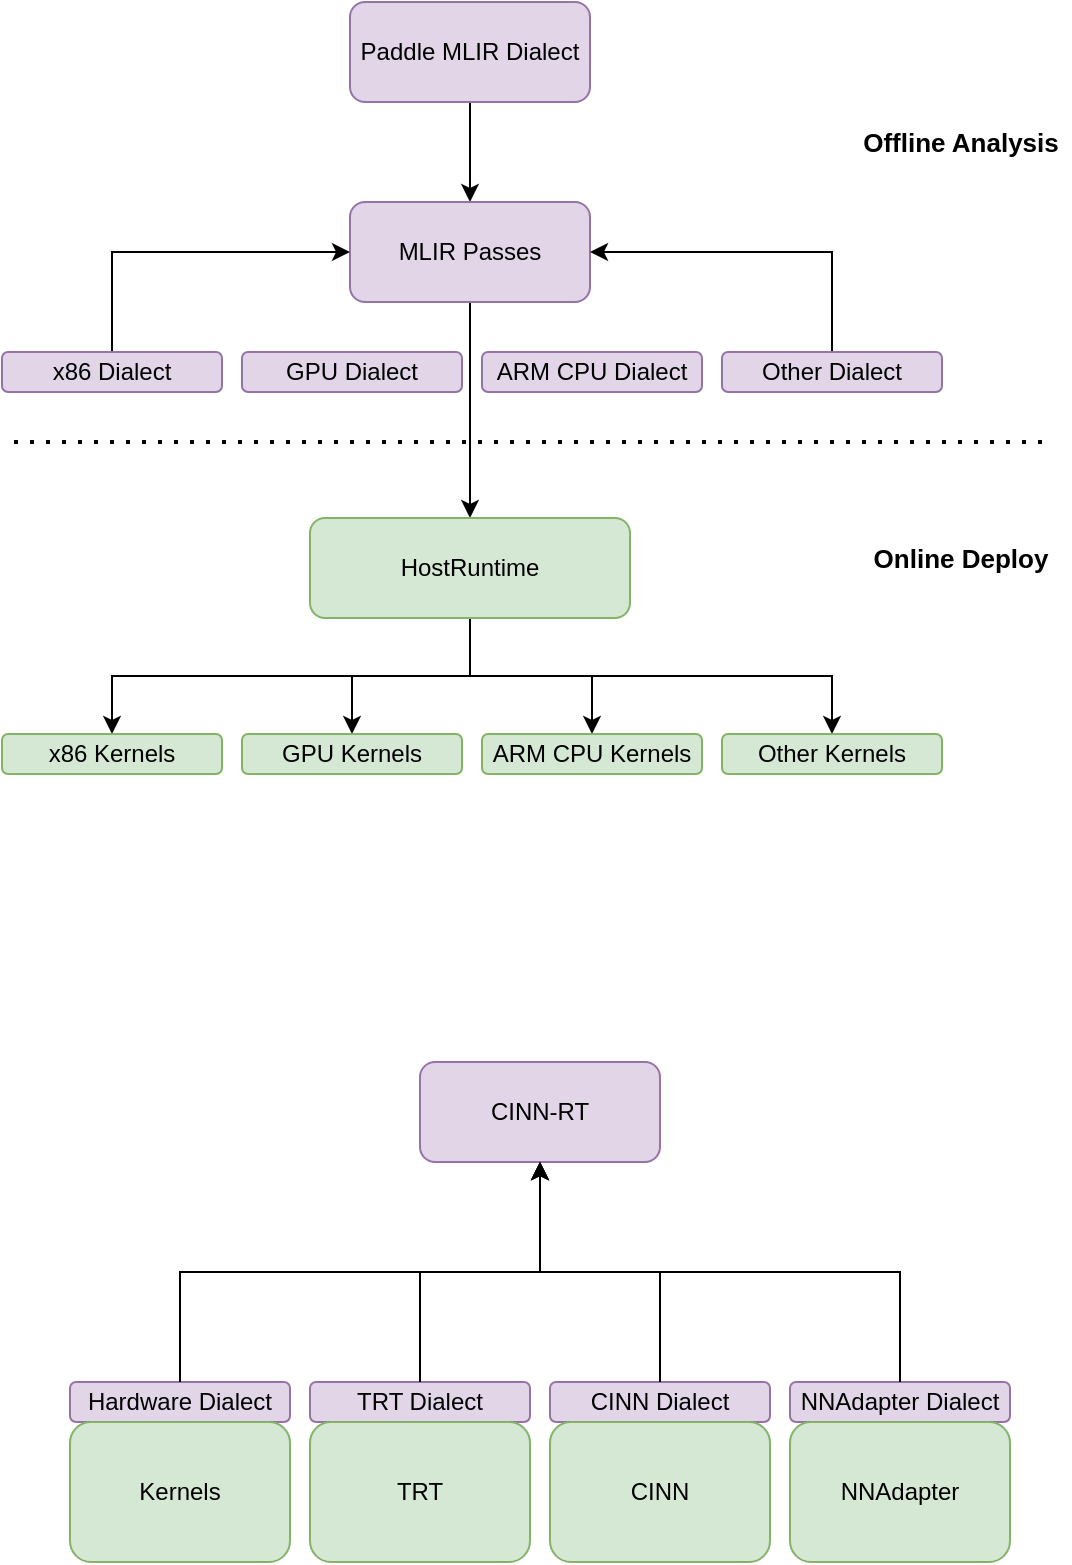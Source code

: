 <mxfile version="15.5.7" type="github">
  <diagram id="OK6-vwCXTCh-dlWnl3EN" name="Page-1">
    <mxGraphModel dx="1298" dy="841" grid="1" gridSize="10" guides="1" tooltips="1" connect="1" arrows="1" fold="1" page="1" pageScale="1" pageWidth="850" pageHeight="1100" math="0" shadow="0">
      <root>
        <mxCell id="0" />
        <mxCell id="1" parent="0" />
        <mxCell id="GctJTzEbkkCPuwblg5-j-24" style="edgeStyle=orthogonalEdgeStyle;rounded=0;orthogonalLoop=1;jettySize=auto;html=1;exitX=0.5;exitY=1;exitDx=0;exitDy=0;entryX=0.5;entryY=0;entryDx=0;entryDy=0;" edge="1" parent="1" source="GctJTzEbkkCPuwblg5-j-1" target="GctJTzEbkkCPuwblg5-j-2">
          <mxGeometry relative="1" as="geometry" />
        </mxCell>
        <mxCell id="GctJTzEbkkCPuwblg5-j-1" value="Paddle MLIR Dialect" style="rounded=1;whiteSpace=wrap;html=1;fillColor=#e1d5e7;strokeColor=#9673a6;" vertex="1" parent="1">
          <mxGeometry x="330" y="110" width="120" height="50" as="geometry" />
        </mxCell>
        <mxCell id="GctJTzEbkkCPuwblg5-j-25" style="edgeStyle=orthogonalEdgeStyle;rounded=0;orthogonalLoop=1;jettySize=auto;html=1;exitX=0.5;exitY=1;exitDx=0;exitDy=0;entryX=0.5;entryY=0;entryDx=0;entryDy=0;" edge="1" parent="1" source="GctJTzEbkkCPuwblg5-j-2" target="GctJTzEbkkCPuwblg5-j-3">
          <mxGeometry relative="1" as="geometry" />
        </mxCell>
        <mxCell id="GctJTzEbkkCPuwblg5-j-2" value="MLIR Passes" style="rounded=1;whiteSpace=wrap;html=1;fillColor=#e1d5e7;strokeColor=#9673a6;" vertex="1" parent="1">
          <mxGeometry x="330" y="210" width="120" height="50" as="geometry" />
        </mxCell>
        <mxCell id="GctJTzEbkkCPuwblg5-j-50" style="edgeStyle=orthogonalEdgeStyle;rounded=0;orthogonalLoop=1;jettySize=auto;html=1;exitX=0.5;exitY=1;exitDx=0;exitDy=0;entryX=0.5;entryY=0;entryDx=0;entryDy=0;fontSize=13;" edge="1" parent="1" source="GctJTzEbkkCPuwblg5-j-3" target="GctJTzEbkkCPuwblg5-j-5">
          <mxGeometry relative="1" as="geometry" />
        </mxCell>
        <mxCell id="GctJTzEbkkCPuwblg5-j-51" style="edgeStyle=orthogonalEdgeStyle;rounded=0;orthogonalLoop=1;jettySize=auto;html=1;exitX=0.5;exitY=1;exitDx=0;exitDy=0;entryX=0.5;entryY=0;entryDx=0;entryDy=0;fontSize=13;" edge="1" parent="1" source="GctJTzEbkkCPuwblg5-j-3" target="GctJTzEbkkCPuwblg5-j-20">
          <mxGeometry relative="1" as="geometry" />
        </mxCell>
        <mxCell id="GctJTzEbkkCPuwblg5-j-52" style="edgeStyle=orthogonalEdgeStyle;rounded=0;orthogonalLoop=1;jettySize=auto;html=1;exitX=0.5;exitY=1;exitDx=0;exitDy=0;entryX=0.5;entryY=0;entryDx=0;entryDy=0;fontSize=13;" edge="1" parent="1" source="GctJTzEbkkCPuwblg5-j-3" target="GctJTzEbkkCPuwblg5-j-7">
          <mxGeometry relative="1" as="geometry" />
        </mxCell>
        <mxCell id="GctJTzEbkkCPuwblg5-j-53" style="edgeStyle=orthogonalEdgeStyle;rounded=0;orthogonalLoop=1;jettySize=auto;html=1;exitX=0.5;exitY=1;exitDx=0;exitDy=0;entryX=0.5;entryY=0;entryDx=0;entryDy=0;fontSize=13;" edge="1" parent="1" source="GctJTzEbkkCPuwblg5-j-3" target="GctJTzEbkkCPuwblg5-j-12">
          <mxGeometry relative="1" as="geometry" />
        </mxCell>
        <mxCell id="GctJTzEbkkCPuwblg5-j-3" value="HostRuntime" style="rounded=1;whiteSpace=wrap;html=1;fillColor=#d5e8d4;strokeColor=#82b366;" vertex="1" parent="1">
          <mxGeometry x="310" y="368" width="160" height="50" as="geometry" />
        </mxCell>
        <mxCell id="GctJTzEbkkCPuwblg5-j-22" style="edgeStyle=orthogonalEdgeStyle;rounded=0;orthogonalLoop=1;jettySize=auto;html=1;exitX=0.5;exitY=0;exitDx=0;exitDy=0;entryX=0;entryY=0.5;entryDx=0;entryDy=0;" edge="1" parent="1" source="GctJTzEbkkCPuwblg5-j-4" target="GctJTzEbkkCPuwblg5-j-2">
          <mxGeometry relative="1" as="geometry" />
        </mxCell>
        <mxCell id="GctJTzEbkkCPuwblg5-j-23" style="edgeStyle=orthogonalEdgeStyle;rounded=0;orthogonalLoop=1;jettySize=auto;html=1;exitX=0.5;exitY=0;exitDx=0;exitDy=0;entryX=1;entryY=0.5;entryDx=0;entryDy=0;" edge="1" parent="1" source="GctJTzEbkkCPuwblg5-j-19" target="GctJTzEbkkCPuwblg5-j-2">
          <mxGeometry relative="1" as="geometry" />
        </mxCell>
        <mxCell id="GctJTzEbkkCPuwblg5-j-28" value="" style="endArrow=none;dashed=1;html=1;dashPattern=1 3;strokeWidth=2;rounded=0;" edge="1" parent="1">
          <mxGeometry width="50" height="50" relative="1" as="geometry">
            <mxPoint x="676" y="330" as="sourcePoint" />
            <mxPoint x="156" y="330" as="targetPoint" />
          </mxGeometry>
        </mxCell>
        <mxCell id="GctJTzEbkkCPuwblg5-j-29" value="&lt;b&gt;&lt;font style=&quot;font-size: 13px&quot;&gt;Offline Analysis&lt;/font&gt;&lt;/b&gt;" style="text;html=1;align=center;verticalAlign=middle;resizable=0;points=[];autosize=1;strokeColor=none;fillColor=none;" vertex="1" parent="1">
          <mxGeometry x="580" y="170" width="110" height="20" as="geometry" />
        </mxCell>
        <mxCell id="GctJTzEbkkCPuwblg5-j-30" value="&lt;font style=&quot;font-size: 13px&quot;&gt;&lt;b&gt;Online Deploy&lt;/b&gt;&lt;/font&gt;" style="text;html=1;align=center;verticalAlign=middle;resizable=0;points=[];autosize=1;strokeColor=none;fillColor=none;" vertex="1" parent="1">
          <mxGeometry x="585" y="378" width="100" height="20" as="geometry" />
        </mxCell>
        <mxCell id="GctJTzEbkkCPuwblg5-j-33" value="CINN-RT" style="rounded=1;whiteSpace=wrap;html=1;fillColor=#e1d5e7;strokeColor=#9673a6;" vertex="1" parent="1">
          <mxGeometry x="365" y="640" width="120" height="50" as="geometry" />
        </mxCell>
        <mxCell id="GctJTzEbkkCPuwblg5-j-35" value="" style="group" vertex="1" connectable="0" parent="1">
          <mxGeometry x="190" y="800" width="110" height="90" as="geometry" />
        </mxCell>
        <mxCell id="GctJTzEbkkCPuwblg5-j-36" value="Hardware Dialect" style="rounded=1;whiteSpace=wrap;html=1;fillColor=#e1d5e7;strokeColor=#9673a6;" vertex="1" parent="GctJTzEbkkCPuwblg5-j-35">
          <mxGeometry width="110" height="20" as="geometry" />
        </mxCell>
        <mxCell id="GctJTzEbkkCPuwblg5-j-37" value="Kernels" style="rounded=1;whiteSpace=wrap;html=1;fillColor=#d5e8d4;strokeColor=#82b366;" vertex="1" parent="GctJTzEbkkCPuwblg5-j-35">
          <mxGeometry y="20" width="110" height="70" as="geometry" />
        </mxCell>
        <mxCell id="GctJTzEbkkCPuwblg5-j-40" value="" style="group" vertex="1" connectable="0" parent="1">
          <mxGeometry x="310" y="800" width="110" height="90" as="geometry" />
        </mxCell>
        <mxCell id="GctJTzEbkkCPuwblg5-j-41" value="TRT Dialect" style="rounded=1;whiteSpace=wrap;html=1;fillColor=#e1d5e7;strokeColor=#9673a6;" vertex="1" parent="GctJTzEbkkCPuwblg5-j-40">
          <mxGeometry width="110" height="20" as="geometry" />
        </mxCell>
        <mxCell id="GctJTzEbkkCPuwblg5-j-42" value="TRT" style="rounded=1;whiteSpace=wrap;html=1;fillColor=#d5e8d4;strokeColor=#82b366;" vertex="1" parent="GctJTzEbkkCPuwblg5-j-40">
          <mxGeometry y="20" width="110" height="70" as="geometry" />
        </mxCell>
        <mxCell id="GctJTzEbkkCPuwblg5-j-43" value="" style="group" vertex="1" connectable="0" parent="1">
          <mxGeometry x="430" y="800" width="110" height="90" as="geometry" />
        </mxCell>
        <mxCell id="GctJTzEbkkCPuwblg5-j-44" value="CINN Dialect" style="rounded=1;whiteSpace=wrap;html=1;fillColor=#e1d5e7;strokeColor=#9673a6;" vertex="1" parent="GctJTzEbkkCPuwblg5-j-43">
          <mxGeometry width="110" height="20" as="geometry" />
        </mxCell>
        <mxCell id="GctJTzEbkkCPuwblg5-j-45" value="CINN" style="rounded=1;whiteSpace=wrap;html=1;fillColor=#d5e8d4;strokeColor=#82b366;" vertex="1" parent="GctJTzEbkkCPuwblg5-j-43">
          <mxGeometry y="20" width="110" height="70" as="geometry" />
        </mxCell>
        <mxCell id="GctJTzEbkkCPuwblg5-j-46" value="" style="group" vertex="1" connectable="0" parent="1">
          <mxGeometry x="156" y="285" width="470" height="20" as="geometry" />
        </mxCell>
        <mxCell id="GctJTzEbkkCPuwblg5-j-4" value="x86 Dialect" style="rounded=1;whiteSpace=wrap;html=1;fillColor=#e1d5e7;strokeColor=#9673a6;" vertex="1" parent="GctJTzEbkkCPuwblg5-j-46">
          <mxGeometry width="110" height="20" as="geometry" />
        </mxCell>
        <mxCell id="GctJTzEbkkCPuwblg5-j-6" value="GPU Dialect" style="rounded=1;whiteSpace=wrap;html=1;fillColor=#e1d5e7;strokeColor=#9673a6;" vertex="1" parent="GctJTzEbkkCPuwblg5-j-46">
          <mxGeometry x="120" width="110" height="20" as="geometry" />
        </mxCell>
        <mxCell id="GctJTzEbkkCPuwblg5-j-11" value="ARM CPU Dialect" style="rounded=1;whiteSpace=wrap;html=1;fillColor=#e1d5e7;strokeColor=#9673a6;" vertex="1" parent="GctJTzEbkkCPuwblg5-j-46">
          <mxGeometry x="240" width="110" height="20" as="geometry" />
        </mxCell>
        <mxCell id="GctJTzEbkkCPuwblg5-j-19" value="Other Dialect" style="rounded=1;whiteSpace=wrap;html=1;fillColor=#e1d5e7;strokeColor=#9673a6;" vertex="1" parent="GctJTzEbkkCPuwblg5-j-46">
          <mxGeometry x="360" width="110" height="20" as="geometry" />
        </mxCell>
        <mxCell id="GctJTzEbkkCPuwblg5-j-48" value="" style="group" vertex="1" connectable="0" parent="1">
          <mxGeometry x="156" y="476" width="470" height="20" as="geometry" />
        </mxCell>
        <mxCell id="GctJTzEbkkCPuwblg5-j-5" value="x86 Kernels" style="rounded=1;whiteSpace=wrap;html=1;fillColor=#d5e8d4;strokeColor=#82b366;" vertex="1" parent="GctJTzEbkkCPuwblg5-j-48">
          <mxGeometry width="110" height="20" as="geometry" />
        </mxCell>
        <mxCell id="GctJTzEbkkCPuwblg5-j-7" value="GPU Kernels" style="rounded=1;whiteSpace=wrap;html=1;fillColor=#d5e8d4;strokeColor=#82b366;" vertex="1" parent="GctJTzEbkkCPuwblg5-j-48">
          <mxGeometry x="120" width="110" height="20" as="geometry" />
        </mxCell>
        <mxCell id="GctJTzEbkkCPuwblg5-j-12" value="ARM CPU Kernels" style="rounded=1;whiteSpace=wrap;html=1;fillColor=#d5e8d4;strokeColor=#82b366;" vertex="1" parent="GctJTzEbkkCPuwblg5-j-48">
          <mxGeometry x="240" width="110" height="20" as="geometry" />
        </mxCell>
        <mxCell id="GctJTzEbkkCPuwblg5-j-20" value="Other Kernels" style="rounded=1;whiteSpace=wrap;html=1;fillColor=#d5e8d4;strokeColor=#82b366;" vertex="1" parent="GctJTzEbkkCPuwblg5-j-48">
          <mxGeometry x="360" width="110" height="20" as="geometry" />
        </mxCell>
        <mxCell id="GctJTzEbkkCPuwblg5-j-54" value="" style="group" vertex="1" connectable="0" parent="1">
          <mxGeometry x="550" y="800" width="110" height="90" as="geometry" />
        </mxCell>
        <mxCell id="GctJTzEbkkCPuwblg5-j-55" value="NNAdapter Dialect" style="rounded=1;whiteSpace=wrap;html=1;fillColor=#e1d5e7;strokeColor=#9673a6;" vertex="1" parent="GctJTzEbkkCPuwblg5-j-54">
          <mxGeometry width="110" height="20" as="geometry" />
        </mxCell>
        <mxCell id="GctJTzEbkkCPuwblg5-j-56" value="NNAdapter" style="rounded=1;whiteSpace=wrap;html=1;fillColor=#d5e8d4;strokeColor=#82b366;" vertex="1" parent="GctJTzEbkkCPuwblg5-j-54">
          <mxGeometry y="20" width="110" height="70" as="geometry" />
        </mxCell>
        <mxCell id="GctJTzEbkkCPuwblg5-j-60" style="edgeStyle=orthogonalEdgeStyle;rounded=0;orthogonalLoop=1;jettySize=auto;html=1;exitX=0.5;exitY=0;exitDx=0;exitDy=0;fontSize=13;" edge="1" parent="1" source="GctJTzEbkkCPuwblg5-j-36" target="GctJTzEbkkCPuwblg5-j-33">
          <mxGeometry relative="1" as="geometry" />
        </mxCell>
        <mxCell id="GctJTzEbkkCPuwblg5-j-61" style="edgeStyle=orthogonalEdgeStyle;rounded=0;orthogonalLoop=1;jettySize=auto;html=1;exitX=0.5;exitY=0;exitDx=0;exitDy=0;entryX=0.5;entryY=1;entryDx=0;entryDy=0;fontSize=13;" edge="1" parent="1" source="GctJTzEbkkCPuwblg5-j-41" target="GctJTzEbkkCPuwblg5-j-33">
          <mxGeometry relative="1" as="geometry" />
        </mxCell>
        <mxCell id="GctJTzEbkkCPuwblg5-j-62" style="edgeStyle=orthogonalEdgeStyle;rounded=0;orthogonalLoop=1;jettySize=auto;html=1;exitX=0.5;exitY=0;exitDx=0;exitDy=0;entryX=0.5;entryY=1;entryDx=0;entryDy=0;fontSize=13;" edge="1" parent="1" source="GctJTzEbkkCPuwblg5-j-44" target="GctJTzEbkkCPuwblg5-j-33">
          <mxGeometry relative="1" as="geometry" />
        </mxCell>
        <mxCell id="GctJTzEbkkCPuwblg5-j-63" style="edgeStyle=orthogonalEdgeStyle;rounded=0;orthogonalLoop=1;jettySize=auto;html=1;exitX=0.5;exitY=0;exitDx=0;exitDy=0;entryX=0.5;entryY=1;entryDx=0;entryDy=0;fontSize=13;" edge="1" parent="1" source="GctJTzEbkkCPuwblg5-j-55" target="GctJTzEbkkCPuwblg5-j-33">
          <mxGeometry relative="1" as="geometry" />
        </mxCell>
      </root>
    </mxGraphModel>
  </diagram>
</mxfile>
